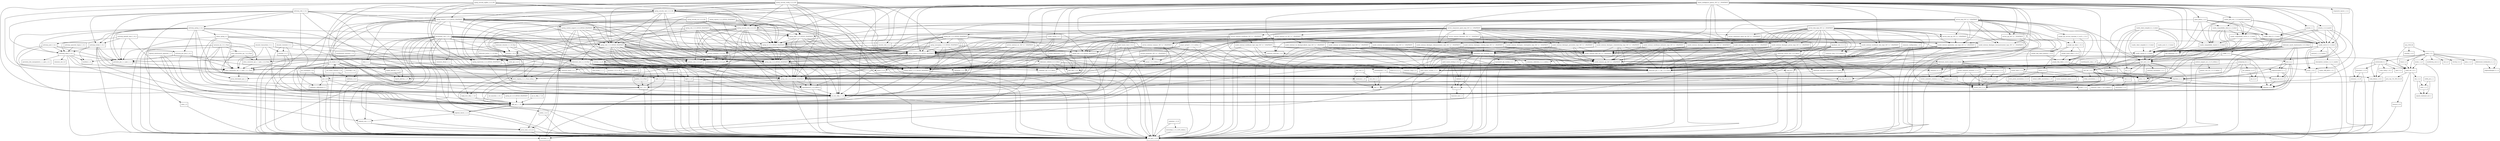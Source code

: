 digraph dependencies {
  node [shape = box, fontsize=10.0];
  activemq_broker_5_14_5 -> activemq_client_5_14_5;
  activemq_broker_5_14_5 -> geronimo_jms_1_1_spec_1_1_1;
  activemq_broker_5_14_5 -> hawtbuf_1_11;
  activemq_broker_5_14_5 -> jboss_transaction_api_1_2_spec_1_0_1_Final;
  activemq_broker_5_14_5 -> org_osgi_core_6_0_0;
  activemq_broker_5_14_5 -> slf4j_api_1_7_25;
  activemq_broker_5_14_5 -> xml_apis_1_4_01;
  activemq_client_5_14_5 -> commons_net_3_6;
  activemq_client_5_14_5 -> geronimo_j2ee_management_1_1_spec_1_0_1;
  activemq_client_5_14_5 -> geronimo_jms_1_1_spec_1_1_1;
  activemq_client_5_14_5 -> hawtbuf_1_11;
  activemq_client_5_14_5 -> jboss_transaction_api_1_2_spec_1_0_1_Final;
  activemq_client_5_14_5 -> slf4j_api_1_7_25;
  activemq_client_5_14_5 -> xml_apis_1_4_01;
  activemq_jms_pool_5_14_5 -> commons_pool2_2_4_2;
  activemq_jms_pool_5_14_5 -> geronimo_jms_1_1_spec_1_1_1;
  activemq_jms_pool_5_14_5 -> jboss_transaction_api_1_2_spec_1_0_1_Final;
  activemq_jms_pool_5_14_5 -> slf4j_api_1_7_25;
  activemq_kahadb_store_5_14_5 -> activemq_broker_5_14_5;
  activemq_kahadb_store_5_14_5 -> activemq_client_5_14_5;
  activemq_kahadb_store_5_14_5 -> geronimo_jms_1_1_spec_1_1_1;
  activemq_kahadb_store_5_14_5 -> jboss_transaction_api_1_2_spec_1_0_1_Final;
  activemq_kahadb_store_5_14_5 -> slf4j_api_1_7_25;
  activemq_openwire_legacy_5_14_5 -> activemq_client_5_14_5;
  activemq_pool_5_14_5 -> activemq_client_5_14_5;
  activemq_pool_5_14_5 -> activemq_jms_pool_5_14_5;
  activemq_pool_5_14_5 -> geronimo_jms_1_1_spec_1_1_1;
  activemq_pool_5_14_5 -> jboss_transaction_api_1_2_spec_1_0_1_Final;
  activemq_pool_5_14_5 -> slf4j_api_1_7_25;
  activemq_spring_5_14_5 -> activemq_broker_5_14_5;
  activemq_spring_5_14_5 -> activemq_client_5_14_5;
  activemq_spring_5_14_5 -> activemq_jms_pool_5_14_5;
  activemq_spring_5_14_5 -> activemq_pool_5_14_5;
  activemq_spring_5_14_5 -> geronimo_jms_1_1_spec_1_1_1;
  activemq_spring_5_14_5 -> jboss_transaction_api_1_2_spec_1_0_1_Final;
  activemq_spring_5_14_5 -> org_osgi_core_6_0_0;
  activemq_spring_5_14_5 -> slf4j_api_1_7_25;
  activemq_spring_5_14_5 -> spring_beans_5_0_0_BUILD_SNAPSHOT;
  activemq_spring_5_14_5 -> spring_context_5_0_0_BUILD_SNAPSHOT;
  activemq_spring_5_14_5 -> spring_core_5_0_0_BUILD_SNAPSHOT;
  activemq_spring_5_14_5 -> xbean_spring_4_5;
  activemq_web_5_14_5 -> activemq_broker_5_14_5;
  activemq_web_5_14_5 -> activemq_client_5_14_5;
  activemq_web_5_14_5 -> activemq_spring_5_14_5;
  activemq_web_5_14_5 -> geronimo_jms_1_1_spec_1_1_1;
  activemq_web_5_14_5 -> rome_1_0;
  activemq_web_5_14_5 -> slf4j_api_1_7_25;
  activemq_web_5_14_5 -> spring_beans_5_0_0_BUILD_SNAPSHOT;
  activemq_web_5_14_5 -> spring_core_5_0_0_BUILD_SNAPSHOT;
  activemq_web_5_14_5 -> spring_web_5_0_0_BUILD_SNAPSHOT;
  activemq_web_5_14_5 -> spring_webmvc_5_0_0_BUILD_SNAPSHOT;
  activemq_web_5_14_5 -> xstream_1_4_10;
  ant_1_10_1 -> ant_launcher_1_10_1;
  ant_1_10_1 -> xml_apis_1_4_01;
  asm_tree_5_2 -> asm_5_2;
  asm_util_5_2 -> asm_5_2;
  asm_util_5_2 -> asm_tree_5_2;
  aspectjweaver_1_9_0_BETA_4 -> jcl_over_slf4j_1_7_25;
  aspectjweaver_1_9_0_BETA_4 -> xml_apis_1_4_01;
  atmosphere_runtime_2_4_11_vaadin1 -> commons_pool2_2_4_2;
  atmosphere_runtime_2_4_11_vaadin1 -> vaadin_slf4j_jdk14_1_6_1;
  atmosphere_runtime_2_4_11_vaadin1 -> xml_apis_1_4_01;
  autoencoder_0_1 -> ejml_0_22;
  autoencoder_0_1 -> jcommon_1_0_16;
  autoencoder_0_1 -> jfreechart_1_0_13;
  autoencoder_0_1 -> scala_library_2_10_2;
  autoencoder_0_1 -> scala_swing_2_10_2;
  autoencoder_0_1 -> weka_dev_3_9_1;
  bcpkix_jdk15on_1_57 -> bcprov_jdk15on_1_57;
  bmad_2_4 -> weka_dev_3_9_1;
  bounce_0_18 -> xml_apis_1_4_01;
  cglib_3_2_5 -> ant_1_10_1;
  cglib_3_2_5 -> asm_5_2;
  citizen_intelligence_agency_2017_6_7_SNAPSHOT -> commons_beanutils_1_9_3;
  citizen_intelligence_agency_2017_6_7_SNAPSHOT -> commons_lang_2_6_0_redhat_6;
  citizen_intelligence_agency_2017_6_7_SNAPSHOT -> commons_lang3_3_6;
  citizen_intelligence_agency_2017_6_7_SNAPSHOT -> dcharts_2_0_0_hack23;
  citizen_intelligence_agency_2017_6_7_SNAPSHOT -> ehcache_2_10_4;
  citizen_intelligence_agency_2017_6_7_SNAPSHOT -> ehcache_web_2_0_4;
  citizen_intelligence_agency_2017_6_7_SNAPSHOT -> gantt_addon_1_0_0;
  citizen_intelligence_agency_2017_6_7_SNAPSHOT -> hibernate_jpa_2_1_api_1_0_0_Final;
  citizen_intelligence_agency_2017_6_7_SNAPSHOT -> joda_time_2_9_9;
  citizen_intelligence_agency_2017_6_7_SNAPSHOT -> jsoup_1_10_2;
  citizen_intelligence_agency_2017_6_7_SNAPSHOT -> model_common_api_2017_6_7_SNAPSHOT;
  citizen_intelligence_agency_2017_6_7_SNAPSHOT -> model_external_riksdagen_documentcontent_impl_2017_6_7_SNAPSHOT;
  citizen_intelligence_agency_2017_6_7_SNAPSHOT -> model_external_riksdagen_dokumentlista_impl_2017_6_7_SNAPSHOT;
  citizen_intelligence_agency_2017_6_7_SNAPSHOT -> model_external_riksdagen_dokumentstatus_impl_2017_6_7_SNAPSHOT;
  citizen_intelligence_agency_2017_6_7_SNAPSHOT -> model_external_riksdagen_person_impl_2017_6_7_SNAPSHOT;
  citizen_intelligence_agency_2017_6_7_SNAPSHOT -> model_external_riksdagen_utskottsforslag_impl_2017_6_7_SNAPSHOT;
  citizen_intelligence_agency_2017_6_7_SNAPSHOT -> model_external_worldbank_data_impl_2017_6_7_SNAPSHOT;
  citizen_intelligence_agency_2017_6_7_SNAPSHOT -> model_internal_application_user_impl_2017_6_7_SNAPSHOT;
  citizen_intelligence_agency_2017_6_7_SNAPSHOT -> qrcode_2_1;
  citizen_intelligence_agency_2017_6_7_SNAPSHOT -> responsive_layout_1_3_4;
  citizen_intelligence_agency_2017_6_7_SNAPSHOT -> service_api_2017_6_7_SNAPSHOT;
  citizen_intelligence_agency_2017_6_7_SNAPSHOT -> service_external_esv_2017_6_7_SNAPSHOT;
  citizen_intelligence_agency_2017_6_7_SNAPSHOT -> slf4j_api_1_7_25;
  citizen_intelligence_agency_2017_6_7_SNAPSHOT -> spring_aop_5_0_0_BUILD_SNAPSHOT;
  citizen_intelligence_agency_2017_6_7_SNAPSHOT -> spring_beans_5_0_0_BUILD_SNAPSHOT;
  citizen_intelligence_agency_2017_6_7_SNAPSHOT -> spring_context_5_0_0_BUILD_SNAPSHOT;
  citizen_intelligence_agency_2017_6_7_SNAPSHOT -> spring_security_core_5_0_0_M2;
  citizen_intelligence_agency_2017_6_7_SNAPSHOT -> spring_security_web_5_0_0_M2;
  citizen_intelligence_agency_2017_6_7_SNAPSHOT -> spring_tx_5_0_0_BUILD_SNAPSHOT;
  citizen_intelligence_agency_2017_6_7_SNAPSHOT -> spring_web_5_0_0_BUILD_SNAPSHOT;
  citizen_intelligence_agency_2017_6_7_SNAPSHOT -> vaadin_compatibility_server_8_1_0_beta3;
  citizen_intelligence_agency_2017_6_7_SNAPSHOT -> vaadin_compatibility_shared_8_1_0_beta3;
  citizen_intelligence_agency_2017_6_7_SNAPSHOT -> vaadin_grid_util_1_2_0_hack23v7vaadin8r3;
  citizen_intelligence_agency_2017_6_7_SNAPSHOT -> vaadin_server_8_1_0_beta3;
  citizen_intelligence_agency_2017_6_7_SNAPSHOT -> vaadin_shared_8_1_0_beta3;
  citizen_intelligence_agency_2017_6_7_SNAPSHOT -> vaadin_spring_2_0_1;
  colt_2_1_4 -> concurrent_1_3_4;
  commons_beanutils_1_9_3 -> commons_collections_3_2_2_redhat_2;
  commons_beanutils_1_9_3 -> jcl_over_slf4j_1_7_25;
  commons_collections4_4_1 -> xml_apis_1_4_01;
  commons_configuration_1_10 -> commons_beanutils_1_9_3;
  commons_configuration_1_10 -> commons_codec_1_10_0_redhat_5;
  commons_configuration_1_10 -> commons_collections_3_2_2_redhat_2;
  commons_configuration_1_10 -> commons_lang_2_6_0_redhat_6;
  commons_configuration_1_10 -> jcl_over_slf4j_1_7_25;
  commons_configuration_1_10 -> xml_apis_1_4_01;
  commons_dbcp2_2_1_1 -> commons_pool2_2_4_2;
  commons_dbcp2_2_1_1 -> jboss_transaction_api_1_2_spec_1_0_1_Final;
  commons_dbcp2_2_1_1 -> jcl_over_slf4j_1_7_25;
  commons_pool2_2_4_2 -> cglib_3_2_5;
  core_1_1_2 -> arpack_combined_all_0_1;
  dcharts_2_0_0_hack23 -> commons_codec_1_10_0_redhat_5;
  dcharts_2_0_0_hack23 -> commons_lang3_3_6;
  dcharts_2_0_0_hack23 -> gwt_user_2_8_1;
  dcharts_2_0_0_hack23 -> vaadin_client_8_1_0_beta3;
  dcharts_2_0_0_hack23 -> vaadin_server_8_1_0_beta3;
  dcharts_2_0_0_hack23 -> vaadin_shared_8_1_0_beta3;
  dom4j_1_6_1 -> xml_apis_1_4_01;
  dom4j_1_6_1 -> xpp3_1_1_6;
  ehcache_2_10_4 -> hibernate_core_5_2_10_Final;
  ehcache_2_10_4 -> jboss_transaction_api_1_2_spec_1_0_1_Final;
  ehcache_2_10_4 -> slf4j_api_1_7_25;
  ehcache_2_10_4 -> xml_apis_1_4_01;
  ehcache_3_3_1 -> cache_api_1_0_0;
  ehcache_3_3_1 -> slf4j_api_1_7_25;
  ehcache_3_3_1 -> xml_apis_1_4_01;
  ehcache_clustered_3_3_1 -> ehcache_2_10_4;
  ehcache_clustered_3_3_1 -> ehcache_3_3_1;
  ehcache_clustered_3_3_1 -> slf4j_api_1_7_25;
  ehcache_clustered_3_3_1 -> xml_apis_1_4_01;
  ehcache_transactions_3_3_1 -> ehcache_2_10_4;
  ehcache_transactions_3_3_1 -> ehcache_3_3_1;
  ehcache_transactions_3_3_1 -> jboss_transaction_api_1_2_spec_1_0_1_Final;
  ehcache_transactions_3_3_1 -> slf4j_api_1_7_25;
  ehcache_transactions_3_3_1 -> xml_apis_1_4_01;
  ehcache_web_2_0_4 -> ehcache_2_10_4;
  ehcache_web_2_0_4 -> slf4j_api_1_7_25;
  encrypt_properties_2017_6_7_SNAPSHOT -> bcprov_jdk15on_1_57;
  encrypt_properties_2017_6_7_SNAPSHOT -> jasypt_1_9_3_redhat_3;
  fluent_hc_4_5_3 -> httpclient_4_5_3;
  fluent_hc_4_5_3 -> httpcore_4_4_6;
  gantt_addon_1_0_0 -> gwt_user_2_8_1;
  gantt_addon_1_0_0 -> vaadin_client_8_1_0_beta3;
  gantt_addon_1_0_0 -> vaadin_compatibility_client_8_1_0_beta3;
  gantt_addon_1_0_0 -> vaadin_compatibility_server_8_1_0_beta3;
  gantt_addon_1_0_0 -> vaadin_compatibility_shared_8_1_0_beta3;
  gantt_addon_1_0_0 -> vaadin_server_8_1_0_beta3;
  gantt_addon_1_0_0 -> vaadin_shared_8_1_0_beta3;
  geronimo_jms_1_1_spec_1_1_1 -> jboss_transaction_api_1_2_spec_1_0_1_Final;
  google_api_client_1_22_0 -> google_http_client_1_22_0;
  google_api_client_1_22_0 -> google_http_client_jackson2_1_22_0;
  google_api_client_1_22_0 -> google_oauth_client_1_22_0;
  google_api_client_1_22_0 -> guava_22_0;
  google_api_services_translate_v2_rev51_1_22_0 -> google_api_client_1_22_0;
  google_api_services_translate_v2_rev51_1_22_0 -> google_http_client_1_22_0;
  google_http_client_1_22_0 -> httpclient_4_5_3;
  google_http_client_1_22_0 -> httpcore_4_4_6;
  google_http_client_1_22_0 -> jsr305_1_3_9;
  google_http_client_jackson2_1_22_0 -> google_http_client_1_22_0;
  google_http_client_jackson2_1_22_0 -> jackson_core_2_9_0_pr4;
  google_oauth_client_1_22_0 -> google_http_client_1_22_0;
  googleauth_1_1_1 -> commons_codec_1_10_0_redhat_5;
  googleauth_1_1_1 -> httpclient_4_5_3;
  guava_22_0 -> animal_sniffer_annotations_1_14;
  guava_22_0 -> error_prone_annotations_2_0_18;
  guava_22_0 -> j2objc_annotations_1_1;
  guava_22_0 -> jsr305_1_3_9;
  gwt_dev_2_8_1 -> animal_sniffer_annotations_1_14;
  gwt_dev_2_8_1 -> ant_1_10_1;
  gwt_dev_2_8_1 -> asm_5_2;
  gwt_dev_2_8_1 -> colt_2_1_4;
  gwt_dev_2_8_1 -> gson_2_8_1;
  gwt_dev_2_8_1 -> j2objc_annotations_1_1;
  gwt_dev_2_8_1 -> jsr305_1_3_9;
  gwt_dev_2_8_1 -> org_osgi_core_6_0_0;
  gwt_dev_2_8_1 -> xml_apis_1_4_01;
  gwt_elemental_2_8_1 -> gwt_user_2_8_1;
  gwt_user_2_8_1 -> asm_5_2;
  gwt_user_2_8_1 -> commons_io_2_5;
  gwt_user_2_8_1 -> gson_2_8_1;
  gwt_user_2_8_1 -> gwt_dev_2_8_1;
  gwt_user_2_8_1 -> icu4j_59_1;
  gwt_user_2_8_1 -> jsinterop_annotations_1_0_1;
  gwt_user_2_8_1 -> jsr305_1_3_9;
  gwt_user_2_8_1 -> junit_4_12;
  gwt_user_2_8_1 -> sac_1_3;
  gwt_user_2_8_1 -> validation_api_2_0_0_Beta2;
  gwt_user_2_8_1 -> xml_apis_1_4_01;
  hawtdispatch_1_22 -> asm_5_2;
  hawtdispatch_1_22 -> org_osgi_core_6_0_0;
  hawtdispatch_scala_1_22 -> hawtdispatch_1_22;
  hawtdispatch_scala_1_22 -> scala_library_2_10_2;
  hawtdispatch_transport_1_22 -> hawtbuf_1_11;
  hawtdispatch_transport_1_22 -> hawtdispatch_1_22;
  hibernate_commons_annotations_5_0_1_Final -> jboss_logging_3_3_1_Final_redhat_1;
  hibernate_core_5_2_10_Final -> ant_1_10_1;
  hibernate_core_5_2_10_Final -> antlr_2_7_7_redhat_7;
  hibernate_core_5_2_10_Final -> byte_buddy_1_7_1;
  hibernate_core_5_2_10_Final -> classmate_1_3_3;
  hibernate_core_5_2_10_Final -> dom4j_1_6_1;
  hibernate_core_5_2_10_Final -> hibernate_commons_annotations_5_0_1_Final;
  hibernate_core_5_2_10_Final -> hibernate_jpa_2_1_api_1_0_0_Final;
  hibernate_core_5_2_10_Final -> jandex_2_0_3_Final;
  hibernate_core_5_2_10_Final -> javassist_3_22_0_CR2;
  hibernate_core_5_2_10_Final -> jboss_logging_3_3_1_Final_redhat_1;
  hibernate_core_5_2_10_Final -> jboss_transaction_api_1_2_spec_1_0_1_Final;
  hibernate_core_5_2_10_Final -> validation_api_2_0_0_Beta2;
  hibernate_core_5_2_10_Final -> xml_apis_1_4_01;
  hibernate_ehcache_5_2_10_Final -> ehcache_2_10_4;
  hibernate_ehcache_5_2_10_Final -> hibernate_core_5_2_10_Final;
  hibernate_ehcache_5_2_10_Final -> jboss_logging_3_3_1_Final_redhat_1;
  hibernate_ehcache_5_2_10_Final -> jboss_transaction_api_1_2_spec_1_0_1_Final;
  hibernate_jcache_5_2_10_Final -> cache_api_1_0_0;
  hibernate_jcache_5_2_10_Final -> hibernate_core_5_2_10_Final;
  hibernate_jcache_5_2_10_Final -> jboss_logging_3_3_1_Final_redhat_1;
  hibernate_jcache_5_2_10_Final -> jboss_transaction_api_1_2_spec_1_0_1_Final;
  hibernate_search_elasticsearch_5_8_0_Beta3 -> gson_2_8_1;
  hibernate_search_elasticsearch_5_8_0_Beta3 -> hibernate_commons_annotations_5_0_1_Final;
  hibernate_search_elasticsearch_5_8_0_Beta3 -> hibernate_search_engine_5_8_0_Beta3;
  hibernate_search_elasticsearch_5_8_0_Beta3 -> httpasyncclient_4_1_2;
  hibernate_search_elasticsearch_5_8_0_Beta3 -> httpclient_4_5_3;
  hibernate_search_elasticsearch_5_8_0_Beta3 -> httpcore_4_4_6;
  hibernate_search_elasticsearch_5_8_0_Beta3 -> jboss_logging_3_3_1_Final_redhat_1;
  hibernate_search_elasticsearch_5_8_0_Beta3 -> lucene_analyzers_common_5_5_4;
  hibernate_search_elasticsearch_5_8_0_Beta3 -> lucene_core_5_5_4;
  hibernate_search_elasticsearch_5_8_0_Beta3 -> lucene_facet_5_5_4;
  hibernate_search_elasticsearch_5_8_0_Beta3 -> rest_5_4_1;
  hibernate_search_elasticsearch_5_8_0_Beta3 -> sniffer_5_4_1;
  hibernate_search_engine_5_8_0_Beta3 -> hibernate_commons_annotations_5_0_1_Final;
  hibernate_search_engine_5_8_0_Beta3 -> jboss_logging_3_3_1_Final_redhat_1;
  hibernate_search_engine_5_8_0_Beta3 -> jboss_transaction_api_1_2_spec_1_0_1_Final;
  hibernate_search_engine_5_8_0_Beta3 -> lucene_analyzers_common_5_5_4;
  hibernate_search_engine_5_8_0_Beta3 -> lucene_core_5_5_4;
  hibernate_search_engine_5_8_0_Beta3 -> lucene_facet_5_5_4;
  hibernate_search_engine_5_8_0_Beta3 -> lucene_misc_5_5_4;
  hibernate_search_engine_5_8_0_Beta3 -> lucene_queries_5_5_4;
  hibernate_search_engine_5_8_0_Beta3 -> lucene_queryparser_5_5_4;
  hibernate_search_engine_5_8_0_Beta3 -> xml_apis_1_4_01;
  hibernate_search_orm_5_8_0_Beta3 -> hibernate_commons_annotations_5_0_1_Final;
  hibernate_search_orm_5_8_0_Beta3 -> hibernate_core_5_2_10_Final;
  hibernate_search_orm_5_8_0_Beta3 -> hibernate_jpa_2_1_api_1_0_0_Final;
  hibernate_search_orm_5_8_0_Beta3 -> hibernate_search_engine_5_8_0_Beta3;
  hibernate_search_orm_5_8_0_Beta3 -> jboss_transaction_api_1_2_spec_1_0_1_Final;
  hibernate_search_orm_5_8_0_Beta3 -> lucene_core_5_5_4;
  hibernate_validator_6_0_0_Beta2 -> classmate_1_3_3;
  hibernate_validator_6_0_0_Beta2 -> hibernate_jpa_2_1_api_1_0_0_Final;
  hibernate_validator_6_0_0_Beta2 -> jboss_logging_3_3_1_Final_redhat_1;
  hibernate_validator_6_0_0_Beta2 -> joda_time_2_9_9;
  hibernate_validator_6_0_0_Beta2 -> jsoup_1_10_2;
  hibernate_validator_6_0_0_Beta2 -> validation_api_2_0_0_Beta2;
  hibernate_validator_6_0_0_Beta2 -> xml_apis_1_4_01;
  httpasyncclient_4_1_2 -> httpclient_4_5_3;
  httpasyncclient_4_1_2 -> httpcore_4_4_6;
  httpasyncclient_4_1_2 -> httpcore_nio_4_4_5;
  httpasyncclient_4_1_2 -> jcl_over_slf4j_1_7_25;
  httpclient_4_5_3 -> commons_codec_1_10_0_redhat_5;
  httpclient_4_5_3 -> httpcore_4_4_6;
  httpclient_4_5_3 -> jcl_over_slf4j_1_7_25;
  httpcore_nio_4_4_5 -> httpcore_4_4_6;
  hyperjaxb3_ejb_roundtrip_0_6_1 -> commons_io_2_5;
  hyperjaxb3_ejb_roundtrip_0_6_1 -> commons_lang3_3_6;
  hyperjaxb3_ejb_roundtrip_0_6_1 -> hibernate_jpa_2_1_api_1_0_0_Final;
  hyperjaxb3_ejb_roundtrip_0_6_1 -> hyperjaxb3_ejb_runtime_0_6_1;
  hyperjaxb3_ejb_roundtrip_0_6_1 -> jaxb2_basics_runtime_0_11_1;
  hyperjaxb3_ejb_roundtrip_0_6_1 -> jaxb2_basics_testing_0_10_0;
  hyperjaxb3_ejb_roundtrip_0_6_1 -> jcl_over_slf4j_1_7_25;
  hyperjaxb3_ejb_roundtrip_0_6_1 -> junit_4_12;
  hyperjaxb3_ejb_roundtrip_0_6_1 -> xml_apis_1_4_01;
  hyperjaxb3_ejb_roundtrip_0_6_1 -> xmlunit_1_5;
  hyperjaxb3_ejb_runtime_0_6_1 -> commons_lang3_3_6;
  hyperjaxb3_ejb_runtime_0_6_1 -> hibernate_jpa_2_1_api_1_0_0_Final;
  hyperjaxb3_ejb_runtime_0_6_1 -> xml_apis_1_4_01;
  icu4j_59_1 -> xml_apis_1_4_01;
  itext_2_1_7 -> bcpkix_jdk15on_1_57;
  itext_2_1_7 -> bcprov_jdk15on_1_57;
  itext_2_1_7 -> xml_apis_1_4_01;
  jackson_databind_2_9_0_pr4 -> jackson_annotations_2_9_0_pr4;
  jackson_databind_2_9_0_pr4 -> jackson_core_2_9_0_pr4;
  jackson_databind_2_9_0_pr4 -> xml_apis_1_4_01;
  jackson_mapper_asl_1_9_13_redhat_3 -> jackson_core_asl_1_9_13_redhat_3;
  jackson_mapper_asl_1_9_13_redhat_3 -> joda_time_2_9_9;
  jackson_mapper_asl_1_9_13_redhat_3 -> xml_apis_1_4_01;
  jandex_2_0_3_Final -> ant_1_10_1;
  jasypt_1_9_3_redhat_3 -> icu4j_59_1;
  jasypt_hibernate4_1_9_2 -> hibernate_core_5_2_10_Final;
  jasypt_hibernate4_1_9_2 -> jasypt_1_9_3_redhat_3;
  jasypt_spring31_1_9_3_redhat_3 -> jasypt_1_9_3_redhat_3;
  jasypt_spring31_1_9_3_redhat_3 -> spring_beans_5_0_0_BUILD_SNAPSHOT;
  jasypt_spring31_1_9_3_redhat_3 -> spring_context_5_0_0_BUILD_SNAPSHOT;
  jasypt_spring31_1_9_3_redhat_3 -> spring_core_5_0_0_BUILD_SNAPSHOT;
  jasypt_spring31_1_9_3_redhat_3 -> xml_apis_1_4_01;
  java_cup_11b_2015_03_26 -> ant_1_10_1;
  javamelody_core_1_67_0 -> activation_1_1;
  javamelody_core_1_67_0 -> commons_dbcp2_2_1_1;
  javamelody_core_1_67_0 -> ehcache_2_10_4;
  javamelody_core_1_67_0 -> hibernate_core_5_2_10_Final;
  javamelody_core_1_67_0 -> hibernate_jpa_2_1_api_1_0_0_Final;
  javamelody_core_1_67_0 -> itext_2_1_7;
  javamelody_core_1_67_0 -> javax_interceptor_api_1_2;
  javamelody_core_1_67_0 -> javax_mail_1_6_0_rc2;
  javamelody_core_1_67_0 -> jrobin_1_6_0;
  javamelody_core_1_67_0 -> log4j_over_slf4j_1_7_25;
  javamelody_core_1_67_0 -> logback_classic_1_2_3;
  javamelody_core_1_67_0 -> logback_core_1_2_3;
  javamelody_core_1_67_0 -> slf4j_api_1_7_25;
  javamelody_core_1_67_0 -> spring_aop_5_0_0_BUILD_SNAPSHOT;
  javamelody_core_1_67_0 -> spring_beans_5_0_0_BUILD_SNAPSHOT;
  javamelody_core_1_67_0 -> spring_context_5_0_0_BUILD_SNAPSHOT;
  javamelody_core_1_67_0 -> spring_core_5_0_0_BUILD_SNAPSHOT;
  javamelody_core_1_67_0 -> spring_web_5_0_0_BUILD_SNAPSHOT;
  javamelody_core_1_67_0 -> xml_apis_1_4_01;
  javamelody_core_1_67_0 -> xstream_1_4_10;
  javax_mail_1_6_0_rc2 -> activation_1_1;
  javax_mail_1_6_0_rc2 -> xml_apis_1_4_01;
  jaxb2_basics_runtime_0_11_1 -> activation_1_1;
  jaxb2_basics_runtime_0_11_1 -> xml_apis_1_4_01;
  jaxb2_basics_testing_0_10_0 -> commons_io_2_5;
  jaxb2_basics_testing_0_10_0 -> jaxb2_basics_runtime_0_11_1;
  jaxb2_basics_testing_0_10_0 -> jcl_over_slf4j_1_7_25;
  jaxb2_basics_testing_0_10_0 -> junit_4_12;
  jaxb2_basics_testing_0_10_0 -> xml_apis_1_4_01;
  jaxb2_basics_testing_0_10_0 -> xmlunit_1_5;
  jaxb2_basics_tools_0_10_0 -> commons_beanutils_1_9_3;
  jaxb2_basics_tools_0_10_0 -> commons_lang3_3_6;
  jaxb2_basics_tools_0_10_0 -> jaxb2_basics_runtime_0_11_1;
  jaxb2_basics_tools_0_10_0 -> jcl_over_slf4j_1_7_25;
  jaxb2_basics_tools_0_10_0 -> spring_beans_5_0_0_BUILD_SNAPSHOT;
  jaxb2_basics_tools_0_10_0 -> spring_context_5_0_0_BUILD_SNAPSHOT;
  jaxb2_basics_tools_0_10_0 -> xml_apis_1_4_01;
  jboss_connector_api_1_7_spec_1_0_0_Final -> jboss_transaction_api_1_2_spec_1_0_1_Final;
  jboss_logging_3_3_1_Final_redhat_1 -> log4j_over_slf4j_1_7_25;
  jboss_logging_3_3_1_Final_redhat_1 -> slf4j_api_1_7_25;
  jboss_transaction_api_1_2_spec_1_0_1_Final -> javax_interceptor_api_1_2;
  jboss_transaction_spi_7_6_0_Final -> jboss_connector_api_1_7_spec_1_0_0_Final;
  jboss_transaction_spi_7_6_0_Final -> jboss_logging_3_3_1_Final_redhat_1;
  jboss_transaction_spi_7_6_0_Final -> jboss_transaction_api_1_2_spec_1_0_1_Final;
  jcl_over_slf4j_1_7_25 -> slf4j_api_1_7_25;
  jcommon_1_0_16 -> xml_apis_1_4_01;
  jdom2_2_0_6 -> xml_apis_1_4_01;
  jfilechooser_bookmarks_0_1_5 -> jclipboardhelper_0_1_0;
  jfreechart_1_0_13 -> jcommon_1_0_16;
  jfreechart_1_0_13 -> xml_apis_1_4_01;
  jna_platform_4_4_0 -> jna_4_4_0;
  jrobin_1_6_0 -> xml_apis_1_4_01;
  jsoup_1_10_2 -> xml_apis_1_4_01;
  jul_to_slf4j_1_7_25 -> slf4j_api_1_7_25;
  junit_4_12 -> hamcrest_core_1_3;
  liquibase_core_3_5_3 -> ant_1_10_1;
  liquibase_core_3_5_3 -> org_osgi_core_6_0_0;
  liquibase_core_3_5_3 -> snakeyaml_1_18;
  liquibase_core_3_5_3 -> spring_beans_5_0_0_BUILD_SNAPSHOT;
  liquibase_core_3_5_3 -> spring_context_5_0_0_BUILD_SNAPSHOT;
  liquibase_core_3_5_3 -> spring_core_5_0_0_BUILD_SNAPSHOT;
  liquibase_core_3_5_3 -> xml_apis_1_4_01;
  log4j_over_slf4j_1_7_25 -> slf4j_api_1_7_25;
  log4j_over_slf4j_1_7_25 -> xml_apis_1_4_01;
  logback_classic_1_2_3 -> logback_core_1_2_3;
  logback_classic_1_2_3 -> slf4j_api_1_7_25;
  logback_classic_1_2_3 -> xml_apis_1_4_01;
  logback_core_1_2_3 -> javax_mail_1_6_0_rc2;
  logback_core_1_2_3 -> xml_apis_1_4_01;
  logback_elasticsearch_appender_1_5 -> jackson_core_2_9_0_pr4;
  logback_elasticsearch_appender_1_5 -> logback_classic_1_2_3;
  logback_elasticsearch_appender_1_5 -> logback_core_1_2_3;
  logback_elasticsearch_appender_1_5 -> slf4j_api_1_7_25;
  lucene_analyzers_common_5_5_4 -> lucene_core_5_5_4;
  lucene_analyzers_common_5_5_4 -> xml_apis_1_4_01;
  lucene_analyzers_phonetic_5_5_4 -> commons_codec_1_10_0_redhat_5;
  lucene_analyzers_phonetic_5_5_4 -> lucene_analyzers_common_5_5_4;
  lucene_analyzers_phonetic_5_5_4 -> lucene_core_5_5_4;
  lucene_backward_codecs_5_5_4 -> lucene_core_5_5_4;
  lucene_facet_5_5_4 -> lucene_core_5_5_4;
  lucene_facet_5_5_4 -> lucene_queries_5_5_4;
  lucene_misc_5_5_4 -> lucene_core_5_5_4;
  lucene_queries_5_5_4 -> lucene_core_5_5_4;
  lucene_queryparser_5_5_4 -> lucene_core_5_5_4;
  lucene_queryparser_5_5_4 -> lucene_queries_5_5_4;
  lucene_queryparser_5_5_4 -> xml_apis_1_4_01;
  meka_1_9_1 -> autoencoder_0_1;
  meka_1_9_1 -> bmad_2_4;
  meka_1_9_1 -> jama_1_0_3;
  meka_1_9_1 -> jclipboardhelper_0_1_0;
  meka_1_9_1 -> jfilechooser_bookmarks_0_1_5;
  meka_1_9_1 -> markdownj_core_0_4;
  meka_1_9_1 -> mst_4_0;
  meka_1_9_1 -> mulan_1_4_0;
  meka_1_9_1 -> scala_library_2_10_2;
  meka_1_9_1 -> trove4j_3_0_3;
  meka_1_9_1 -> weka_dev_3_9_1;
  moa_2016_04 -> meka_1_9_1;
  moa_2016_04 -> sizeofag_1_0_0;
  moa_2016_04 -> weka_dev_3_9_1;
  model_common_impl_2017_6_7_SNAPSHOT -> model_common_api_2017_6_7_SNAPSHOT;
  model_common_impl_2017_6_7_SNAPSHOT -> slf4j_api_1_7_25;
  model_external_riksdagen_documentcontent_impl_2017_6_7_SNAPSHOT -> hibernate_jpa_2_1_api_1_0_0_Final;
  model_external_riksdagen_documentcontent_impl_2017_6_7_SNAPSHOT -> hyperjaxb3_ejb_roundtrip_0_6_1;
  model_external_riksdagen_documentcontent_impl_2017_6_7_SNAPSHOT -> jaxb2_basics_runtime_0_11_1;
  model_external_riksdagen_documentcontent_impl_2017_6_7_SNAPSHOT -> model_common_api_2017_6_7_SNAPSHOT;
  model_external_riksdagen_documentcontent_impl_2017_6_7_SNAPSHOT -> model_common_impl_2017_6_7_SNAPSHOT;
  model_external_riksdagen_documentcontent_impl_2017_6_7_SNAPSHOT -> xml_apis_1_4_01;
  model_external_riksdagen_dokumentlista_impl_2017_6_7_SNAPSHOT -> hibernate_jpa_2_1_api_1_0_0_Final;
  model_external_riksdagen_dokumentlista_impl_2017_6_7_SNAPSHOT -> hyperjaxb3_ejb_roundtrip_0_6_1;
  model_external_riksdagen_dokumentlista_impl_2017_6_7_SNAPSHOT -> jaxb2_basics_runtime_0_11_1;
  model_external_riksdagen_dokumentlista_impl_2017_6_7_SNAPSHOT -> model_common_api_2017_6_7_SNAPSHOT;
  model_external_riksdagen_dokumentlista_impl_2017_6_7_SNAPSHOT -> model_common_impl_2017_6_7_SNAPSHOT;
  model_external_riksdagen_dokumentlista_impl_2017_6_7_SNAPSHOT -> xml_apis_1_4_01;
  model_external_riksdagen_dokumentstatus_impl_2017_6_7_SNAPSHOT -> hibernate_jpa_2_1_api_1_0_0_Final;
  model_external_riksdagen_dokumentstatus_impl_2017_6_7_SNAPSHOT -> hyperjaxb3_ejb_roundtrip_0_6_1;
  model_external_riksdagen_dokumentstatus_impl_2017_6_7_SNAPSHOT -> jaxb2_basics_runtime_0_11_1;
  model_external_riksdagen_dokumentstatus_impl_2017_6_7_SNAPSHOT -> model_common_api_2017_6_7_SNAPSHOT;
  model_external_riksdagen_dokumentstatus_impl_2017_6_7_SNAPSHOT -> model_common_impl_2017_6_7_SNAPSHOT;
  model_external_riksdagen_dokumentstatus_impl_2017_6_7_SNAPSHOT -> xml_apis_1_4_01;
  model_external_riksdagen_person_impl_2017_6_7_SNAPSHOT -> hibernate_jpa_2_1_api_1_0_0_Final;
  model_external_riksdagen_person_impl_2017_6_7_SNAPSHOT -> hyperjaxb3_ejb_roundtrip_0_6_1;
  model_external_riksdagen_person_impl_2017_6_7_SNAPSHOT -> jaxb2_basics_runtime_0_11_1;
  model_external_riksdagen_person_impl_2017_6_7_SNAPSHOT -> model_common_api_2017_6_7_SNAPSHOT;
  model_external_riksdagen_person_impl_2017_6_7_SNAPSHOT -> model_common_impl_2017_6_7_SNAPSHOT;
  model_external_riksdagen_person_impl_2017_6_7_SNAPSHOT -> xml_apis_1_4_01;
  model_external_riksdagen_personlista_impl_2017_6_7_SNAPSHOT -> hibernate_jpa_2_1_api_1_0_0_Final;
  model_external_riksdagen_personlista_impl_2017_6_7_SNAPSHOT -> hyperjaxb3_ejb_roundtrip_0_6_1;
  model_external_riksdagen_personlista_impl_2017_6_7_SNAPSHOT -> jaxb2_basics_runtime_0_11_1;
  model_external_riksdagen_personlista_impl_2017_6_7_SNAPSHOT -> model_common_api_2017_6_7_SNAPSHOT;
  model_external_riksdagen_personlista_impl_2017_6_7_SNAPSHOT -> model_common_impl_2017_6_7_SNAPSHOT;
  model_external_riksdagen_personlista_impl_2017_6_7_SNAPSHOT -> xml_apis_1_4_01;
  model_external_riksdagen_utskottsforslag_impl_2017_6_7_SNAPSHOT -> hibernate_jpa_2_1_api_1_0_0_Final;
  model_external_riksdagen_utskottsforslag_impl_2017_6_7_SNAPSHOT -> hyperjaxb3_ejb_roundtrip_0_6_1;
  model_external_riksdagen_utskottsforslag_impl_2017_6_7_SNAPSHOT -> hyperjaxb3_ejb_runtime_0_6_1;
  model_external_riksdagen_utskottsforslag_impl_2017_6_7_SNAPSHOT -> jaxb2_basics_runtime_0_11_1;
  model_external_riksdagen_utskottsforslag_impl_2017_6_7_SNAPSHOT -> model_common_api_2017_6_7_SNAPSHOT;
  model_external_riksdagen_utskottsforslag_impl_2017_6_7_SNAPSHOT -> model_common_impl_2017_6_7_SNAPSHOT;
  model_external_riksdagen_utskottsforslag_impl_2017_6_7_SNAPSHOT -> xml_apis_1_4_01;
  model_external_riksdagen_votering_impl_2017_6_7_SNAPSHOT -> hibernate_jpa_2_1_api_1_0_0_Final;
  model_external_riksdagen_votering_impl_2017_6_7_SNAPSHOT -> hyperjaxb3_ejb_roundtrip_0_6_1;
  model_external_riksdagen_votering_impl_2017_6_7_SNAPSHOT -> jaxb2_basics_runtime_0_11_1;
  model_external_riksdagen_votering_impl_2017_6_7_SNAPSHOT -> model_common_api_2017_6_7_SNAPSHOT;
  model_external_riksdagen_votering_impl_2017_6_7_SNAPSHOT -> model_common_impl_2017_6_7_SNAPSHOT;
  model_external_riksdagen_votering_impl_2017_6_7_SNAPSHOT -> xml_apis_1_4_01;
  model_external_riksdagen_voteringlista_impl_2017_6_7_SNAPSHOT -> hibernate_jpa_2_1_api_1_0_0_Final;
  model_external_riksdagen_voteringlista_impl_2017_6_7_SNAPSHOT -> hyperjaxb3_ejb_roundtrip_0_6_1;
  model_external_riksdagen_voteringlista_impl_2017_6_7_SNAPSHOT -> jaxb2_basics_runtime_0_11_1;
  model_external_riksdagen_voteringlista_impl_2017_6_7_SNAPSHOT -> model_common_api_2017_6_7_SNAPSHOT;
  model_external_riksdagen_voteringlista_impl_2017_6_7_SNAPSHOT -> model_common_impl_2017_6_7_SNAPSHOT;
  model_external_riksdagen_voteringlista_impl_2017_6_7_SNAPSHOT -> xml_apis_1_4_01;
  model_external_val_kommunvalkrets_impl_2017_6_7_SNAPSHOT -> hibernate_jpa_2_1_api_1_0_0_Final;
  model_external_val_kommunvalkrets_impl_2017_6_7_SNAPSHOT -> hyperjaxb3_ejb_roundtrip_0_6_1;
  model_external_val_kommunvalkrets_impl_2017_6_7_SNAPSHOT -> jaxb2_basics_runtime_0_11_1;
  model_external_val_kommunvalkrets_impl_2017_6_7_SNAPSHOT -> model_common_api_2017_6_7_SNAPSHOT;
  model_external_val_kommunvalkrets_impl_2017_6_7_SNAPSHOT -> model_common_impl_2017_6_7_SNAPSHOT;
  model_external_val_kommunvalkrets_impl_2017_6_7_SNAPSHOT -> xml_apis_1_4_01;
  model_external_val_landstingvalkrets_impl_2017_6_7_SNAPSHOT -> hibernate_jpa_2_1_api_1_0_0_Final;
  model_external_val_landstingvalkrets_impl_2017_6_7_SNAPSHOT -> hyperjaxb3_ejb_roundtrip_0_6_1;
  model_external_val_landstingvalkrets_impl_2017_6_7_SNAPSHOT -> jaxb2_basics_runtime_0_11_1;
  model_external_val_landstingvalkrets_impl_2017_6_7_SNAPSHOT -> model_common_api_2017_6_7_SNAPSHOT;
  model_external_val_landstingvalkrets_impl_2017_6_7_SNAPSHOT -> model_common_impl_2017_6_7_SNAPSHOT;
  model_external_val_landstingvalkrets_impl_2017_6_7_SNAPSHOT -> xml_apis_1_4_01;
  model_external_val_partier_impl_2017_6_7_SNAPSHOT -> hibernate_jpa_2_1_api_1_0_0_Final;
  model_external_val_partier_impl_2017_6_7_SNAPSHOT -> hyperjaxb3_ejb_roundtrip_0_6_1;
  model_external_val_partier_impl_2017_6_7_SNAPSHOT -> jaxb2_basics_runtime_0_11_1;
  model_external_val_partier_impl_2017_6_7_SNAPSHOT -> model_common_api_2017_6_7_SNAPSHOT;
  model_external_val_partier_impl_2017_6_7_SNAPSHOT -> model_common_impl_2017_6_7_SNAPSHOT;
  model_external_val_partier_impl_2017_6_7_SNAPSHOT -> xml_apis_1_4_01;
  model_external_val_riksdagsvalkrets_impl_2017_6_7_SNAPSHOT -> hibernate_jpa_2_1_api_1_0_0_Final;
  model_external_val_riksdagsvalkrets_impl_2017_6_7_SNAPSHOT -> hyperjaxb3_ejb_roundtrip_0_6_1;
  model_external_val_riksdagsvalkrets_impl_2017_6_7_SNAPSHOT -> jaxb2_basics_runtime_0_11_1;
  model_external_val_riksdagsvalkrets_impl_2017_6_7_SNAPSHOT -> model_common_api_2017_6_7_SNAPSHOT;
  model_external_val_riksdagsvalkrets_impl_2017_6_7_SNAPSHOT -> model_common_impl_2017_6_7_SNAPSHOT;
  model_external_val_riksdagsvalkrets_impl_2017_6_7_SNAPSHOT -> xml_apis_1_4_01;
  model_external_worldbank_data_impl_2017_6_7_SNAPSHOT -> hibernate_jpa_2_1_api_1_0_0_Final;
  model_external_worldbank_data_impl_2017_6_7_SNAPSHOT -> hyperjaxb3_ejb_roundtrip_0_6_1;
  model_external_worldbank_data_impl_2017_6_7_SNAPSHOT -> jaxb2_basics_runtime_0_11_1;
  model_external_worldbank_data_impl_2017_6_7_SNAPSHOT -> model_common_api_2017_6_7_SNAPSHOT;
  model_external_worldbank_data_impl_2017_6_7_SNAPSHOT -> model_common_impl_2017_6_7_SNAPSHOT;
  model_external_worldbank_indicators_impl_2017_6_7_SNAPSHOT -> hibernate_jpa_2_1_api_1_0_0_Final;
  model_external_worldbank_indicators_impl_2017_6_7_SNAPSHOT -> hyperjaxb3_ejb_roundtrip_0_6_1;
  model_external_worldbank_indicators_impl_2017_6_7_SNAPSHOT -> jaxb2_basics_runtime_0_11_1;
  model_external_worldbank_indicators_impl_2017_6_7_SNAPSHOT -> model_common_api_2017_6_7_SNAPSHOT;
  model_external_worldbank_indicators_impl_2017_6_7_SNAPSHOT -> model_common_impl_2017_6_7_SNAPSHOT;
  model_external_worldbank_indicators_impl_2017_6_7_SNAPSHOT -> xml_apis_1_4_01;
  model_external_worldbank_topic_impl_2017_6_7_SNAPSHOT -> hibernate_jpa_2_1_api_1_0_0_Final;
  model_external_worldbank_topic_impl_2017_6_7_SNAPSHOT -> hyperjaxb3_ejb_roundtrip_0_6_1;
  model_external_worldbank_topic_impl_2017_6_7_SNAPSHOT -> jaxb2_basics_runtime_0_11_1;
  model_external_worldbank_topic_impl_2017_6_7_SNAPSHOT -> model_common_api_2017_6_7_SNAPSHOT;
  model_external_worldbank_topic_impl_2017_6_7_SNAPSHOT -> model_common_impl_2017_6_7_SNAPSHOT;
  model_external_worldbank_topic_impl_2017_6_7_SNAPSHOT -> xml_apis_1_4_01;
  model_internal_application_user_impl_2017_6_7_SNAPSHOT -> hibernate_jpa_2_1_api_1_0_0_Final;
  model_internal_application_user_impl_2017_6_7_SNAPSHOT -> jaxb2_basics_runtime_0_11_1;
  model_internal_application_user_impl_2017_6_7_SNAPSHOT -> model_common_api_2017_6_7_SNAPSHOT;
  model_internal_application_user_impl_2017_6_7_SNAPSHOT -> model_common_impl_2017_6_7_SNAPSHOT;
  model_internal_application_user_impl_2017_6_7_SNAPSHOT -> xml_apis_1_4_01;
  mtj_1_0_4 -> arpack_combined_all_0_1;
  mtj_1_0_4 -> core_1_1_2;
  mulan_1_4_0 -> weka_dev_3_9_1;
  mulan_1_4_0 -> xml_apis_1_4_01;
  narayana_jta_5_6_2_Final -> geronimo_jms_1_1_spec_1_1_1;
  narayana_jta_5_6_2_Final -> javax_interceptor_api_1_2;
  narayana_jta_5_6_2_Final -> jboss_connector_api_1_7_spec_1_0_0_Final;
  narayana_jta_5_6_2_Final -> jboss_logging_3_3_1_Final_redhat_1;
  narayana_jta_5_6_2_Final -> jboss_transaction_api_1_2_spec_1_0_1_Final;
  narayana_jta_5_6_2_Final -> jboss_transaction_spi_7_6_0_Final;
  narayana_jta_5_6_2_Final -> xml_apis_1_4_01;
  nekohtml_1_9_22 -> xercesImpl_2_11_0_SP5_redhat_1;
  nekohtml_1_9_22 -> xml_apis_1_4_01;
  netlib_java_1_1 -> arpack_combined_all_0_1;
  netlib_java_1_1 -> core_1_1_2;
  poi_3_16 -> commons_codec_1_10_0_redhat_5;
  poi_3_16 -> commons_collections4_4_1;
  poi_3_16 -> jcl_over_slf4j_1_7_25;
  poi_3_16 -> xml_apis_1_4_01;
  poi_ooxml_3_16 -> bcpkix_jdk15on_1_57;
  poi_ooxml_3_16 -> bcprov_jdk15on_1_57;
  poi_ooxml_3_16 -> commons_collections4_4_1;
  poi_ooxml_3_16 -> curvesapi_1_05;
  poi_ooxml_3_16 -> junit_4_12;
  poi_ooxml_3_16 -> poi_3_16;
  poi_ooxml_3_16 -> poi_ooxml_schemas_3_16;
  poi_ooxml_3_16 -> poi_scratchpad_3_16;
  poi_ooxml_3_16 -> xml_apis_1_4_01;
  poi_ooxml_3_16 -> xmlbeans_2_6_0;
  poi_ooxml_schemas_3_16 -> poi_ooxml_3_16;
  poi_ooxml_schemas_3_16 -> xml_apis_1_4_01;
  poi_ooxml_schemas_3_16 -> xmlbeans_2_6_0;
  poi_scratchpad_3_16 -> poi_3_16;
  poi_scratchpad_3_16 -> xml_apis_1_4_01;
  postgresql_42_1_1 -> jboss_transaction_api_1_2_spec_1_0_1_Final;
  postgresql_42_1_1 -> jna_4_4_0;
  postgresql_42_1_1 -> jna_platform_4_4_0;
  postgresql_42_1_1 -> org_osgi_core_6_0_0;
  postgresql_42_1_1 -> xml_apis_1_4_01;
  qrcode_2_1 -> gwt_user_2_8_1;
  qrcode_2_1 -> vaadin_client_8_1_0_beta3;
  qrcode_2_1 -> vaadin_server_8_1_0_beta3;
  qrcode_2_1 -> vaadin_shared_8_1_0_beta3;
  responsive_layout_1_3_4 -> vaadin_server_8_1_0_beta3;
  rest_5_4_1 -> httpasyncclient_4_1_2;
  rest_5_4_1 -> httpclient_4_5_3;
  rest_5_4_1 -> httpcore_4_4_6;
  rest_5_4_1 -> httpcore_nio_4_4_5;
  rest_5_4_1 -> jcl_over_slf4j_1_7_25;
  rome_1_0 -> xml_apis_1_4_01;
  scala_library_2_10_2 -> xml_apis_1_4_01;
  scala_swing_2_10_2 -> scala_library_2_10_2;
  service_api_2017_6_7_SNAPSHOT -> commons_lang3_3_6;
  service_api_2017_6_7_SNAPSHOT -> hibernate_jpa_2_1_api_1_0_0_Final;
  service_api_2017_6_7_SNAPSHOT -> model_internal_application_user_impl_2017_6_7_SNAPSHOT;
  service_component_agent_api_2017_6_7_SNAPSHOT -> model_internal_application_user_impl_2017_6_7_SNAPSHOT;
  service_component_agent_impl_2017_6_7_SNAPSHOT -> commons_lang3_3_6;
  service_component_agent_impl_2017_6_7_SNAPSHOT -> geronimo_jms_1_1_spec_1_1_1;
  service_component_agent_impl_2017_6_7_SNAPSHOT -> hibernate_jpa_2_1_api_1_0_0_Final;
  service_component_agent_impl_2017_6_7_SNAPSHOT -> joda_time_2_9_9;
  service_component_agent_impl_2017_6_7_SNAPSHOT -> model_external_riksdagen_documentcontent_impl_2017_6_7_SNAPSHOT;
  service_component_agent_impl_2017_6_7_SNAPSHOT -> model_external_riksdagen_dokumentlista_impl_2017_6_7_SNAPSHOT;
  service_component_agent_impl_2017_6_7_SNAPSHOT -> model_external_riksdagen_dokumentstatus_impl_2017_6_7_SNAPSHOT;
  service_component_agent_impl_2017_6_7_SNAPSHOT -> model_external_riksdagen_person_impl_2017_6_7_SNAPSHOT;
  service_component_agent_impl_2017_6_7_SNAPSHOT -> model_external_riksdagen_personlista_impl_2017_6_7_SNAPSHOT;
  service_component_agent_impl_2017_6_7_SNAPSHOT -> model_external_riksdagen_utskottsforslag_impl_2017_6_7_SNAPSHOT;
  service_component_agent_impl_2017_6_7_SNAPSHOT -> model_external_riksdagen_votering_impl_2017_6_7_SNAPSHOT;
  service_component_agent_impl_2017_6_7_SNAPSHOT -> model_external_riksdagen_voteringlista_impl_2017_6_7_SNAPSHOT;
  service_component_agent_impl_2017_6_7_SNAPSHOT -> model_external_worldbank_indicators_impl_2017_6_7_SNAPSHOT;
  service_component_agent_impl_2017_6_7_SNAPSHOT -> model_internal_application_user_impl_2017_6_7_SNAPSHOT;
  service_component_agent_impl_2017_6_7_SNAPSHOT -> service_component_agent_api_2017_6_7_SNAPSHOT;
  service_component_agent_impl_2017_6_7_SNAPSHOT -> service_data_api_2017_6_7_SNAPSHOT;
  service_component_agent_impl_2017_6_7_SNAPSHOT -> service_external_common_2017_6_7_SNAPSHOT;
  service_component_agent_impl_2017_6_7_SNAPSHOT -> service_external_riksdagen_2017_6_7_SNAPSHOT;
  service_component_agent_impl_2017_6_7_SNAPSHOT -> service_external_val_2017_6_7_SNAPSHOT;
  service_component_agent_impl_2017_6_7_SNAPSHOT -> service_external_worldbank_2017_6_7_SNAPSHOT;
  service_component_agent_impl_2017_6_7_SNAPSHOT -> slf4j_api_1_7_25;
  service_component_agent_impl_2017_6_7_SNAPSHOT -> spring_beans_5_0_0_BUILD_SNAPSHOT;
  service_component_agent_impl_2017_6_7_SNAPSHOT -> spring_context_5_0_0_BUILD_SNAPSHOT;
  service_component_agent_impl_2017_6_7_SNAPSHOT -> spring_jms_5_0_0_BUILD_SNAPSHOT;
  service_component_agent_impl_2017_6_7_SNAPSHOT -> spring_tx_5_0_0_BUILD_SNAPSHOT;
  service_data_api_2017_6_7_SNAPSHOT -> hibernate_jpa_2_1_api_1_0_0_Final;
  service_data_api_2017_6_7_SNAPSHOT -> model_internal_application_user_impl_2017_6_7_SNAPSHOT;
  service_data_impl_2017_6_7_SNAPSHOT -> commons_beanutils_1_9_3;
  service_data_impl_2017_6_7_SNAPSHOT -> commons_lang_2_6_0_redhat_6;
  service_data_impl_2017_6_7_SNAPSHOT -> commons_lang3_3_6;
  service_data_impl_2017_6_7_SNAPSHOT -> hibernate_core_5_2_10_Final;
  service_data_impl_2017_6_7_SNAPSHOT -> hibernate_jpa_2_1_api_1_0_0_Final;
  service_data_impl_2017_6_7_SNAPSHOT -> hibernate_search_engine_5_8_0_Beta3;
  service_data_impl_2017_6_7_SNAPSHOT -> hibernate_search_orm_5_8_0_Beta3;
  service_data_impl_2017_6_7_SNAPSHOT -> liquibase_core_3_5_3;
  service_data_impl_2017_6_7_SNAPSHOT -> lucene_analyzers_common_5_5_4;
  service_data_impl_2017_6_7_SNAPSHOT -> lucene_core_5_5_4;
  service_data_impl_2017_6_7_SNAPSHOT -> model_external_riksdagen_documentcontent_impl_2017_6_7_SNAPSHOT;
  service_data_impl_2017_6_7_SNAPSHOT -> model_external_riksdagen_dokumentlista_impl_2017_6_7_SNAPSHOT;
  service_data_impl_2017_6_7_SNAPSHOT -> model_external_riksdagen_dokumentstatus_impl_2017_6_7_SNAPSHOT;
  service_data_impl_2017_6_7_SNAPSHOT -> model_external_riksdagen_person_impl_2017_6_7_SNAPSHOT;
  service_data_impl_2017_6_7_SNAPSHOT -> model_external_riksdagen_utskottsforslag_impl_2017_6_7_SNAPSHOT;
  service_data_impl_2017_6_7_SNAPSHOT -> model_external_riksdagen_votering_impl_2017_6_7_SNAPSHOT;
  service_data_impl_2017_6_7_SNAPSHOT -> model_external_val_partier_impl_2017_6_7_SNAPSHOT;
  service_data_impl_2017_6_7_SNAPSHOT -> model_external_worldbank_data_impl_2017_6_7_SNAPSHOT;
  service_data_impl_2017_6_7_SNAPSHOT -> model_external_worldbank_indicators_impl_2017_6_7_SNAPSHOT;
  service_data_impl_2017_6_7_SNAPSHOT -> model_internal_application_user_impl_2017_6_7_SNAPSHOT;
  service_data_impl_2017_6_7_SNAPSHOT -> service_data_api_2017_6_7_SNAPSHOT;
  service_data_impl_2017_6_7_SNAPSHOT -> slf4j_api_1_7_25;
  service_data_impl_2017_6_7_SNAPSHOT -> spring_beans_5_0_0_BUILD_SNAPSHOT;
  service_data_impl_2017_6_7_SNAPSHOT -> spring_context_5_0_0_BUILD_SNAPSHOT;
  service_data_impl_2017_6_7_SNAPSHOT -> spring_jdbc_5_0_0_BUILD_SNAPSHOT;
  service_data_impl_2017_6_7_SNAPSHOT -> spring_tx_5_0_0_BUILD_SNAPSHOT;
  service_external_common_2017_6_7_SNAPSHOT -> fluent_hc_4_5_3;
  service_external_common_2017_6_7_SNAPSHOT -> jdom2_2_0_6;
  service_external_common_2017_6_7_SNAPSHOT -> slf4j_api_1_7_25;
  service_external_common_2017_6_7_SNAPSHOT -> spring_context_5_0_0_BUILD_SNAPSHOT;
  service_external_common_2017_6_7_SNAPSHOT -> spring_oxm_5_0_0_BUILD_SNAPSHOT;
  service_external_common_2017_6_7_SNAPSHOT -> xml_apis_1_4_01;
  service_external_esv_2017_6_7_SNAPSHOT -> commons_lang3_3_6;
  service_external_esv_2017_6_7_SNAPSHOT -> poi_3_16;
  service_external_esv_2017_6_7_SNAPSHOT -> slf4j_api_1_7_25;
  service_external_esv_2017_6_7_SNAPSHOT -> spring_beans_5_0_0_BUILD_SNAPSHOT;
  service_external_esv_2017_6_7_SNAPSHOT -> spring_context_5_0_0_BUILD_SNAPSHOT;
  service_external_riksdagen_2017_6_7_SNAPSHOT -> model_external_riksdagen_documentcontent_impl_2017_6_7_SNAPSHOT;
  service_external_riksdagen_2017_6_7_SNAPSHOT -> model_external_riksdagen_dokumentlista_impl_2017_6_7_SNAPSHOT;
  service_external_riksdagen_2017_6_7_SNAPSHOT -> model_external_riksdagen_dokumentstatus_impl_2017_6_7_SNAPSHOT;
  service_external_riksdagen_2017_6_7_SNAPSHOT -> model_external_riksdagen_person_impl_2017_6_7_SNAPSHOT;
  service_external_riksdagen_2017_6_7_SNAPSHOT -> model_external_riksdagen_personlista_impl_2017_6_7_SNAPSHOT;
  service_external_riksdagen_2017_6_7_SNAPSHOT -> model_external_riksdagen_utskottsforslag_impl_2017_6_7_SNAPSHOT;
  service_external_riksdagen_2017_6_7_SNAPSHOT -> model_external_riksdagen_votering_impl_2017_6_7_SNAPSHOT;
  service_external_riksdagen_2017_6_7_SNAPSHOT -> model_external_riksdagen_voteringlista_impl_2017_6_7_SNAPSHOT;
  service_external_riksdagen_2017_6_7_SNAPSHOT -> service_external_common_2017_6_7_SNAPSHOT;
  service_external_riksdagen_2017_6_7_SNAPSHOT -> slf4j_api_1_7_25;
  service_external_riksdagen_2017_6_7_SNAPSHOT -> spring_beans_5_0_0_BUILD_SNAPSHOT;
  service_external_riksdagen_2017_6_7_SNAPSHOT -> spring_context_5_0_0_BUILD_SNAPSHOT;
  service_external_riksdagen_2017_6_7_SNAPSHOT -> spring_oxm_5_0_0_BUILD_SNAPSHOT;
  service_external_val_2017_6_7_SNAPSHOT -> model_external_val_kommunvalkrets_impl_2017_6_7_SNAPSHOT;
  service_external_val_2017_6_7_SNAPSHOT -> model_external_val_landstingvalkrets_impl_2017_6_7_SNAPSHOT;
  service_external_val_2017_6_7_SNAPSHOT -> model_external_val_partier_impl_2017_6_7_SNAPSHOT;
  service_external_val_2017_6_7_SNAPSHOT -> model_external_val_riksdagsvalkrets_impl_2017_6_7_SNAPSHOT;
  service_external_val_2017_6_7_SNAPSHOT -> service_external_common_2017_6_7_SNAPSHOT;
  service_external_val_2017_6_7_SNAPSHOT -> slf4j_api_1_7_25;
  service_external_val_2017_6_7_SNAPSHOT -> spring_beans_5_0_0_BUILD_SNAPSHOT;
  service_external_val_2017_6_7_SNAPSHOT -> spring_context_5_0_0_BUILD_SNAPSHOT;
  service_external_val_2017_6_7_SNAPSHOT -> spring_oxm_5_0_0_BUILD_SNAPSHOT;
  service_external_worldbank_2017_6_7_SNAPSHOT -> model_external_worldbank_data_impl_2017_6_7_SNAPSHOT;
  service_external_worldbank_2017_6_7_SNAPSHOT -> model_external_worldbank_indicators_impl_2017_6_7_SNAPSHOT;
  service_external_worldbank_2017_6_7_SNAPSHOT -> model_external_worldbank_topic_impl_2017_6_7_SNAPSHOT;
  service_external_worldbank_2017_6_7_SNAPSHOT -> model_internal_application_user_impl_2017_6_7_SNAPSHOT;
  service_external_worldbank_2017_6_7_SNAPSHOT -> service_external_common_2017_6_7_SNAPSHOT;
  service_external_worldbank_2017_6_7_SNAPSHOT -> slf4j_api_1_7_25;
  service_external_worldbank_2017_6_7_SNAPSHOT -> spring_beans_5_0_0_BUILD_SNAPSHOT;
  service_external_worldbank_2017_6_7_SNAPSHOT -> spring_context_5_0_0_BUILD_SNAPSHOT;
  service_external_worldbank_2017_6_7_SNAPSHOT -> spring_oxm_5_0_0_BUILD_SNAPSHOT;
  service_impl_2017_6_7_SNAPSHOT -> commons_lang_2_6_0_redhat_6;
  service_impl_2017_6_7_SNAPSHOT -> commons_lang3_3_6;
  service_impl_2017_6_7_SNAPSHOT -> google_api_client_1_22_0;
  service_impl_2017_6_7_SNAPSHOT -> google_api_services_translate_v2_rev51_1_22_0;
  service_impl_2017_6_7_SNAPSHOT -> google_http_client_1_22_0;
  service_impl_2017_6_7_SNAPSHOT -> google_http_client_jackson2_1_22_0;
  service_impl_2017_6_7_SNAPSHOT -> googleauth_1_1_1;
  service_impl_2017_6_7_SNAPSHOT -> hibernate_jpa_2_1_api_1_0_0_Final;
  service_impl_2017_6_7_SNAPSHOT -> model_external_riksdagen_documentcontent_impl_2017_6_7_SNAPSHOT;
  service_impl_2017_6_7_SNAPSHOT -> model_internal_application_user_impl_2017_6_7_SNAPSHOT;
  service_impl_2017_6_7_SNAPSHOT -> service_api_2017_6_7_SNAPSHOT;
  service_impl_2017_6_7_SNAPSHOT -> service_component_agent_api_2017_6_7_SNAPSHOT;
  service_impl_2017_6_7_SNAPSHOT -> service_data_api_2017_6_7_SNAPSHOT;
  service_impl_2017_6_7_SNAPSHOT -> slf4j_api_1_7_25;
  service_impl_2017_6_7_SNAPSHOT -> spring_beans_5_0_0_BUILD_SNAPSHOT;
  service_impl_2017_6_7_SNAPSHOT -> spring_context_5_0_0_BUILD_SNAPSHOT;
  service_impl_2017_6_7_SNAPSHOT -> spring_context_support_5_0_0_BUILD_SNAPSHOT;
  service_impl_2017_6_7_SNAPSHOT -> spring_security_core_5_0_0_M2;
  service_impl_2017_6_7_SNAPSHOT -> spring_tx_5_0_0_BUILD_SNAPSHOT;
  service_impl_2017_6_7_SNAPSHOT -> weka_dev_3_9_1;
  slf4j_api_1_7_25 -> logback_classic_1_2_3;
  sniffer_5_4_1 -> httpcore_4_4_6;
  sniffer_5_4_1 -> jackson_core_2_9_0_pr4;
  sniffer_5_4_1 -> jcl_over_slf4j_1_7_25;
  sniffer_5_4_1 -> rest_5_4_1;
  spring_aop_5_0_0_BUILD_SNAPSHOT -> aspectjweaver_1_9_0_BETA_4;
  spring_aop_5_0_0_BUILD_SNAPSHOT -> commons_pool2_2_4_2;
  spring_aop_5_0_0_BUILD_SNAPSHOT -> jcl_over_slf4j_1_7_25;
  spring_aop_5_0_0_BUILD_SNAPSHOT -> spring_beans_5_0_0_BUILD_SNAPSHOT;
  spring_aop_5_0_0_BUILD_SNAPSHOT -> spring_core_5_0_0_BUILD_SNAPSHOT;
  spring_aop_5_0_0_BUILD_SNAPSHOT -> xml_apis_1_4_01;
  spring_aspects_5_0_0_BUILD_SNAPSHOT -> aspectjweaver_1_9_0_BETA_4;
  spring_aspects_5_0_0_BUILD_SNAPSHOT -> spring_aop_5_0_0_BUILD_SNAPSHOT;
  spring_aspects_5_0_0_BUILD_SNAPSHOT -> spring_beans_5_0_0_BUILD_SNAPSHOT;
  spring_aspects_5_0_0_BUILD_SNAPSHOT -> spring_context_5_0_0_BUILD_SNAPSHOT;
  spring_aspects_5_0_0_BUILD_SNAPSHOT -> spring_context_support_5_0_0_BUILD_SNAPSHOT;
  spring_aspects_5_0_0_BUILD_SNAPSHOT -> spring_core_5_0_0_BUILD_SNAPSHOT;
  spring_aspects_5_0_0_BUILD_SNAPSHOT -> spring_tx_5_0_0_BUILD_SNAPSHOT;
  spring_beans_5_0_0_BUILD_SNAPSHOT -> jcl_over_slf4j_1_7_25;
  spring_beans_5_0_0_BUILD_SNAPSHOT -> snakeyaml_1_18;
  spring_beans_5_0_0_BUILD_SNAPSHOT -> spring_core_5_0_0_BUILD_SNAPSHOT;
  spring_beans_5_0_0_BUILD_SNAPSHOT -> xml_apis_1_4_01;
  spring_context_5_0_0_BUILD_SNAPSHOT -> aspectjweaver_1_9_0_BETA_4;
  spring_context_5_0_0_BUILD_SNAPSHOT -> hibernate_validator_6_0_0_Beta2;
  spring_context_5_0_0_BUILD_SNAPSHOT -> jcl_over_slf4j_1_7_25;
  spring_context_5_0_0_BUILD_SNAPSHOT -> joda_time_2_9_9;
  spring_context_5_0_0_BUILD_SNAPSHOT -> spring_aop_5_0_0_BUILD_SNAPSHOT;
  spring_context_5_0_0_BUILD_SNAPSHOT -> spring_beans_5_0_0_BUILD_SNAPSHOT;
  spring_context_5_0_0_BUILD_SNAPSHOT -> spring_core_5_0_0_BUILD_SNAPSHOT;
  spring_context_5_0_0_BUILD_SNAPSHOT -> spring_expression_5_0_0_BUILD_SNAPSHOT;
  spring_context_5_0_0_BUILD_SNAPSHOT -> validation_api_2_0_0_Beta2;
  spring_context_5_0_0_BUILD_SNAPSHOT -> xml_apis_1_4_01;
  spring_context_support_5_0_0_BUILD_SNAPSHOT -> activation_1_1;
  spring_context_support_5_0_0_BUILD_SNAPSHOT -> cache_api_1_0_0;
  spring_context_support_5_0_0_BUILD_SNAPSHOT -> ehcache_2_10_4;
  spring_context_support_5_0_0_BUILD_SNAPSHOT -> javax_mail_1_6_0_rc2;
  spring_context_support_5_0_0_BUILD_SNAPSHOT -> jcl_over_slf4j_1_7_25;
  spring_context_support_5_0_0_BUILD_SNAPSHOT -> spring_aop_5_0_0_BUILD_SNAPSHOT;
  spring_context_support_5_0_0_BUILD_SNAPSHOT -> spring_beans_5_0_0_BUILD_SNAPSHOT;
  spring_context_support_5_0_0_BUILD_SNAPSHOT -> spring_context_5_0_0_BUILD_SNAPSHOT;
  spring_context_support_5_0_0_BUILD_SNAPSHOT -> spring_core_5_0_0_BUILD_SNAPSHOT;
  spring_context_support_5_0_0_BUILD_SNAPSHOT -> spring_jdbc_5_0_0_BUILD_SNAPSHOT;
  spring_context_support_5_0_0_BUILD_SNAPSHOT -> spring_tx_5_0_0_BUILD_SNAPSHOT;
  spring_core_5_0_0_BUILD_SNAPSHOT -> ant_1_10_1;
  spring_core_5_0_0_BUILD_SNAPSHOT -> aspectjweaver_1_9_0_BETA_4;
  spring_core_5_0_0_BUILD_SNAPSHOT -> jcl_over_slf4j_1_7_25;
  spring_core_5_0_0_BUILD_SNAPSHOT -> jsr305_1_3_9;
  spring_core_5_0_0_BUILD_SNAPSHOT -> xml_apis_1_4_01;
  spring_expression_5_0_0_BUILD_SNAPSHOT -> jcl_over_slf4j_1_7_25;
  spring_expression_5_0_0_BUILD_SNAPSHOT -> spring_core_5_0_0_BUILD_SNAPSHOT;
  spring_jcl_5_0_0_BUILD_SNAPSHOT -> slf4j_api_1_7_25;
  spring_jdbc_5_0_0_BUILD_SNAPSHOT -> jcl_over_slf4j_1_7_25;
  spring_jdbc_5_0_0_BUILD_SNAPSHOT -> spring_beans_5_0_0_BUILD_SNAPSHOT;
  spring_jdbc_5_0_0_BUILD_SNAPSHOT -> spring_context_5_0_0_BUILD_SNAPSHOT;
  spring_jdbc_5_0_0_BUILD_SNAPSHOT -> spring_core_5_0_0_BUILD_SNAPSHOT;
  spring_jdbc_5_0_0_BUILD_SNAPSHOT -> spring_tx_5_0_0_BUILD_SNAPSHOT;
  spring_jdbc_5_0_0_BUILD_SNAPSHOT -> xml_apis_1_4_01;
  spring_jms_5_0_0_BUILD_SNAPSHOT -> geronimo_jms_1_1_spec_1_1_1;
  spring_jms_5_0_0_BUILD_SNAPSHOT -> jackson_annotations_2_9_0_pr4;
  spring_jms_5_0_0_BUILD_SNAPSHOT -> jackson_databind_2_9_0_pr4;
  spring_jms_5_0_0_BUILD_SNAPSHOT -> jboss_connector_api_1_7_spec_1_0_0_Final;
  spring_jms_5_0_0_BUILD_SNAPSHOT -> jcl_over_slf4j_1_7_25;
  spring_jms_5_0_0_BUILD_SNAPSHOT -> spring_aop_5_0_0_BUILD_SNAPSHOT;
  spring_jms_5_0_0_BUILD_SNAPSHOT -> spring_beans_5_0_0_BUILD_SNAPSHOT;
  spring_jms_5_0_0_BUILD_SNAPSHOT -> spring_context_5_0_0_BUILD_SNAPSHOT;
  spring_jms_5_0_0_BUILD_SNAPSHOT -> spring_core_5_0_0_BUILD_SNAPSHOT;
  spring_jms_5_0_0_BUILD_SNAPSHOT -> spring_messaging_5_0_0_BUILD_SNAPSHOT;
  spring_jms_5_0_0_BUILD_SNAPSHOT -> spring_oxm_5_0_0_BUILD_SNAPSHOT;
  spring_jms_5_0_0_BUILD_SNAPSHOT -> spring_tx_5_0_0_BUILD_SNAPSHOT;
  spring_jms_5_0_0_BUILD_SNAPSHOT -> xml_apis_1_4_01;
  spring_messaging_5_0_0_BUILD_SNAPSHOT -> jackson_annotations_2_9_0_pr4;
  spring_messaging_5_0_0_BUILD_SNAPSHOT -> jackson_core_2_9_0_pr4;
  spring_messaging_5_0_0_BUILD_SNAPSHOT -> jackson_databind_2_9_0_pr4;
  spring_messaging_5_0_0_BUILD_SNAPSHOT -> jcl_over_slf4j_1_7_25;
  spring_messaging_5_0_0_BUILD_SNAPSHOT -> spring_beans_5_0_0_BUILD_SNAPSHOT;
  spring_messaging_5_0_0_BUILD_SNAPSHOT -> spring_context_5_0_0_BUILD_SNAPSHOT;
  spring_messaging_5_0_0_BUILD_SNAPSHOT -> spring_core_5_0_0_BUILD_SNAPSHOT;
  spring_messaging_5_0_0_BUILD_SNAPSHOT -> spring_expression_5_0_0_BUILD_SNAPSHOT;
  spring_messaging_5_0_0_BUILD_SNAPSHOT -> spring_oxm_5_0_0_BUILD_SNAPSHOT;
  spring_messaging_5_0_0_BUILD_SNAPSHOT -> xml_apis_1_4_01;
  spring_orm_5_0_0_BUILD_SNAPSHOT -> hibernate_core_5_2_10_Final;
  spring_orm_5_0_0_BUILD_SNAPSHOT -> hibernate_jpa_2_1_api_1_0_0_Final;
  spring_orm_5_0_0_BUILD_SNAPSHOT -> jboss_transaction_api_1_2_spec_1_0_1_Final;
  spring_orm_5_0_0_BUILD_SNAPSHOT -> jcl_over_slf4j_1_7_25;
  spring_orm_5_0_0_BUILD_SNAPSHOT -> spring_aop_5_0_0_BUILD_SNAPSHOT;
  spring_orm_5_0_0_BUILD_SNAPSHOT -> spring_beans_5_0_0_BUILD_SNAPSHOT;
  spring_orm_5_0_0_BUILD_SNAPSHOT -> spring_context_5_0_0_BUILD_SNAPSHOT;
  spring_orm_5_0_0_BUILD_SNAPSHOT -> spring_core_5_0_0_BUILD_SNAPSHOT;
  spring_orm_5_0_0_BUILD_SNAPSHOT -> spring_jdbc_5_0_0_BUILD_SNAPSHOT;
  spring_orm_5_0_0_BUILD_SNAPSHOT -> spring_tx_5_0_0_BUILD_SNAPSHOT;
  spring_orm_5_0_0_BUILD_SNAPSHOT -> spring_web_5_0_0_BUILD_SNAPSHOT;
  spring_orm_5_0_0_BUILD_SNAPSHOT -> xml_apis_1_4_01;
  spring_oxm_5_0_0_BUILD_SNAPSHOT -> activation_1_1;
  spring_oxm_5_0_0_BUILD_SNAPSHOT -> jcl_over_slf4j_1_7_25;
  spring_oxm_5_0_0_BUILD_SNAPSHOT -> spring_beans_5_0_0_BUILD_SNAPSHOT;
  spring_oxm_5_0_0_BUILD_SNAPSHOT -> spring_core_5_0_0_BUILD_SNAPSHOT;
  spring_oxm_5_0_0_BUILD_SNAPSHOT -> xml_apis_1_4_01;
  spring_oxm_5_0_0_BUILD_SNAPSHOT -> xstream_1_4_10;
  spring_security_acl_5_0_0_M2 -> ehcache_2_10_4;
  spring_security_acl_5_0_0_M2 -> jcl_over_slf4j_1_7_25;
  spring_security_acl_5_0_0_M2 -> spring_aop_5_0_0_BUILD_SNAPSHOT;
  spring_security_acl_5_0_0_M2 -> spring_context_5_0_0_BUILD_SNAPSHOT;
  spring_security_acl_5_0_0_M2 -> spring_core_5_0_0_BUILD_SNAPSHOT;
  spring_security_acl_5_0_0_M2 -> spring_jdbc_5_0_0_BUILD_SNAPSHOT;
  spring_security_acl_5_0_0_M2 -> spring_security_core_5_0_0_M2;
  spring_security_acl_5_0_0_M2 -> spring_tx_5_0_0_BUILD_SNAPSHOT;
  spring_security_config_5_0_0_M2 -> aspectjweaver_1_9_0_BETA_4;
  spring_security_config_5_0_0_M2 -> jcl_over_slf4j_1_7_25;
  spring_security_config_5_0_0_M2 -> spring_aop_5_0_0_BUILD_SNAPSHOT;
  spring_security_config_5_0_0_M2 -> spring_beans_5_0_0_BUILD_SNAPSHOT;
  spring_security_config_5_0_0_M2 -> spring_context_5_0_0_BUILD_SNAPSHOT;
  spring_security_config_5_0_0_M2 -> spring_core_5_0_0_BUILD_SNAPSHOT;
  spring_security_config_5_0_0_M2 -> spring_expression_5_0_0_BUILD_SNAPSHOT;
  spring_security_config_5_0_0_M2 -> spring_jdbc_5_0_0_BUILD_SNAPSHOT;
  spring_security_config_5_0_0_M2 -> spring_messaging_5_0_0_BUILD_SNAPSHOT;
  spring_security_config_5_0_0_M2 -> spring_security_core_5_0_0_M2;
  spring_security_config_5_0_0_M2 -> spring_security_web_5_0_0_M2;
  spring_security_config_5_0_0_M2 -> spring_web_5_0_0_BUILD_SNAPSHOT;
  spring_security_config_5_0_0_M2 -> spring_webmvc_5_0_0_BUILD_SNAPSHOT;
  spring_security_config_5_0_0_M2 -> xml_apis_1_4_01;
  spring_security_core_5_0_0_M2 -> aspectjweaver_1_9_0_BETA_4;
  spring_security_core_5_0_0_M2 -> bcprov_jdk15on_1_57;
  spring_security_core_5_0_0_M2 -> ehcache_2_10_4;
  spring_security_core_5_0_0_M2 -> jackson_annotations_2_9_0_pr4;
  spring_security_core_5_0_0_M2 -> jackson_core_2_9_0_pr4;
  spring_security_core_5_0_0_M2 -> jackson_databind_2_9_0_pr4;
  spring_security_core_5_0_0_M2 -> jcl_over_slf4j_1_7_25;
  spring_security_core_5_0_0_M2 -> spring_aop_5_0_0_BUILD_SNAPSHOT;
  spring_security_core_5_0_0_M2 -> spring_beans_5_0_0_BUILD_SNAPSHOT;
  spring_security_core_5_0_0_M2 -> spring_context_5_0_0_BUILD_SNAPSHOT;
  spring_security_core_5_0_0_M2 -> spring_core_5_0_0_BUILD_SNAPSHOT;
  spring_security_core_5_0_0_M2 -> spring_expression_5_0_0_BUILD_SNAPSHOT;
  spring_security_core_5_0_0_M2 -> spring_jdbc_5_0_0_BUILD_SNAPSHOT;
  spring_security_core_5_0_0_M2 -> spring_tx_5_0_0_BUILD_SNAPSHOT;
  spring_security_taglibs_5_0_0_M2 -> jcl_over_slf4j_1_7_25;
  spring_security_taglibs_5_0_0_M2 -> spring_beans_5_0_0_BUILD_SNAPSHOT;
  spring_security_taglibs_5_0_0_M2 -> spring_context_5_0_0_BUILD_SNAPSHOT;
  spring_security_taglibs_5_0_0_M2 -> spring_core_5_0_0_BUILD_SNAPSHOT;
  spring_security_taglibs_5_0_0_M2 -> spring_expression_5_0_0_BUILD_SNAPSHOT;
  spring_security_taglibs_5_0_0_M2 -> spring_security_core_5_0_0_M2;
  spring_security_taglibs_5_0_0_M2 -> spring_security_web_5_0_0_M2;
  spring_security_taglibs_5_0_0_M2 -> spring_web_5_0_0_BUILD_SNAPSHOT;
  spring_security_web_5_0_0_M2 -> jackson_annotations_2_9_0_pr4;
  spring_security_web_5_0_0_M2 -> jackson_core_2_9_0_pr4;
  spring_security_web_5_0_0_M2 -> jackson_databind_2_9_0_pr4;
  spring_security_web_5_0_0_M2 -> jcl_over_slf4j_1_7_25;
  spring_security_web_5_0_0_M2 -> spring_beans_5_0_0_BUILD_SNAPSHOT;
  spring_security_web_5_0_0_M2 -> spring_context_5_0_0_BUILD_SNAPSHOT;
  spring_security_web_5_0_0_M2 -> spring_core_5_0_0_BUILD_SNAPSHOT;
  spring_security_web_5_0_0_M2 -> spring_expression_5_0_0_BUILD_SNAPSHOT;
  spring_security_web_5_0_0_M2 -> spring_jdbc_5_0_0_BUILD_SNAPSHOT;
  spring_security_web_5_0_0_M2 -> spring_security_core_5_0_0_M2;
  spring_security_web_5_0_0_M2 -> spring_tx_5_0_0_BUILD_SNAPSHOT;
  spring_security_web_5_0_0_M2 -> spring_web_5_0_0_BUILD_SNAPSHOT;
  spring_security_web_5_0_0_M2 -> spring_webmvc_5_0_0_BUILD_SNAPSHOT;
  spring_security_web_5_0_0_M2 -> xml_apis_1_4_01;
  spring_tx_5_0_0_BUILD_SNAPSHOT -> jboss_connector_api_1_7_spec_1_0_0_Final;
  spring_tx_5_0_0_BUILD_SNAPSHOT -> jboss_transaction_api_1_2_spec_1_0_1_Final;
  spring_tx_5_0_0_BUILD_SNAPSHOT -> jcl_over_slf4j_1_7_25;
  spring_tx_5_0_0_BUILD_SNAPSHOT -> spring_aop_5_0_0_BUILD_SNAPSHOT;
  spring_tx_5_0_0_BUILD_SNAPSHOT -> spring_beans_5_0_0_BUILD_SNAPSHOT;
  spring_tx_5_0_0_BUILD_SNAPSHOT -> spring_context_5_0_0_BUILD_SNAPSHOT;
  spring_tx_5_0_0_BUILD_SNAPSHOT -> spring_core_5_0_0_BUILD_SNAPSHOT;
  spring_tx_5_0_0_BUILD_SNAPSHOT -> xml_apis_1_4_01;
  spring_web_5_0_0_BUILD_SNAPSHOT -> gson_2_8_1;
  spring_web_5_0_0_BUILD_SNAPSHOT -> httpasyncclient_4_1_2;
  spring_web_5_0_0_BUILD_SNAPSHOT -> httpclient_4_5_3;
  spring_web_5_0_0_BUILD_SNAPSHOT -> httpcore_4_4_6;
  spring_web_5_0_0_BUILD_SNAPSHOT -> httpcore_nio_4_4_5;
  spring_web_5_0_0_BUILD_SNAPSHOT -> jackson_annotations_2_9_0_pr4;
  spring_web_5_0_0_BUILD_SNAPSHOT -> jackson_core_2_9_0_pr4;
  spring_web_5_0_0_BUILD_SNAPSHOT -> jackson_databind_2_9_0_pr4;
  spring_web_5_0_0_BUILD_SNAPSHOT -> javax_mail_1_6_0_rc2;
  spring_web_5_0_0_BUILD_SNAPSHOT -> jcl_over_slf4j_1_7_25;
  spring_web_5_0_0_BUILD_SNAPSHOT -> spring_aop_5_0_0_BUILD_SNAPSHOT;
  spring_web_5_0_0_BUILD_SNAPSHOT -> spring_beans_5_0_0_BUILD_SNAPSHOT;
  spring_web_5_0_0_BUILD_SNAPSHOT -> spring_context_5_0_0_BUILD_SNAPSHOT;
  spring_web_5_0_0_BUILD_SNAPSHOT -> spring_core_5_0_0_BUILD_SNAPSHOT;
  spring_web_5_0_0_BUILD_SNAPSHOT -> spring_oxm_5_0_0_BUILD_SNAPSHOT;
  spring_web_5_0_0_BUILD_SNAPSHOT -> validation_api_2_0_0_Beta2;
  spring_web_5_0_0_BUILD_SNAPSHOT -> xml_apis_1_4_01;
  spring_webmvc_5_0_0_BUILD_SNAPSHOT -> itext_2_1_7;
  spring_webmvc_5_0_0_BUILD_SNAPSHOT -> jackson_annotations_2_9_0_pr4;
  spring_webmvc_5_0_0_BUILD_SNAPSHOT -> jackson_core_2_9_0_pr4;
  spring_webmvc_5_0_0_BUILD_SNAPSHOT -> jackson_databind_2_9_0_pr4;
  spring_webmvc_5_0_0_BUILD_SNAPSHOT -> jcl_over_slf4j_1_7_25;
  spring_webmvc_5_0_0_BUILD_SNAPSHOT -> poi_3_16;
  spring_webmvc_5_0_0_BUILD_SNAPSHOT -> poi_ooxml_3_16;
  spring_webmvc_5_0_0_BUILD_SNAPSHOT -> spring_aop_5_0_0_BUILD_SNAPSHOT;
  spring_webmvc_5_0_0_BUILD_SNAPSHOT -> spring_beans_5_0_0_BUILD_SNAPSHOT;
  spring_webmvc_5_0_0_BUILD_SNAPSHOT -> spring_context_5_0_0_BUILD_SNAPSHOT;
  spring_webmvc_5_0_0_BUILD_SNAPSHOT -> spring_context_support_5_0_0_BUILD_SNAPSHOT;
  spring_webmvc_5_0_0_BUILD_SNAPSHOT -> spring_core_5_0_0_BUILD_SNAPSHOT;
  spring_webmvc_5_0_0_BUILD_SNAPSHOT -> spring_expression_5_0_0_BUILD_SNAPSHOT;
  spring_webmvc_5_0_0_BUILD_SNAPSHOT -> spring_oxm_5_0_0_BUILD_SNAPSHOT;
  spring_webmvc_5_0_0_BUILD_SNAPSHOT -> spring_web_5_0_0_BUILD_SNAPSHOT;
  spring_webmvc_5_0_0_BUILD_SNAPSHOT -> xml_apis_1_4_01;
  vaadin_client_8_1_0_beta3 -> gwt_elemental_2_8_1;
  vaadin_client_8_1_0_beta3 -> gwt_user_2_8_1;
  vaadin_client_8_1_0_beta3 -> vaadin_server_8_1_0_beta3;
  vaadin_client_8_1_0_beta3 -> vaadin_shared_8_1_0_beta3;
  vaadin_client_compiled_8_1_0_beta3 -> vaadin_shared_8_1_0_beta3;
  vaadin_client_compiler_8_1_0_beta3 -> commons_io_2_5;
  vaadin_client_compiler_8_1_0_beta3 -> gwt_dev_2_8_1;
  vaadin_client_compiler_8_1_0_beta3 -> gwt_elemental_2_8_1;
  vaadin_client_compiler_8_1_0_beta3 -> gwt_user_2_8_1;
  vaadin_client_compiler_8_1_0_beta3 -> sac_1_3;
  vaadin_client_compiler_8_1_0_beta3 -> vaadin_client_8_1_0_beta3;
  vaadin_client_compiler_8_1_0_beta3 -> vaadin_server_8_1_0_beta3;
  vaadin_client_compiler_8_1_0_beta3 -> vaadin_shared_8_1_0_beta3;
  vaadin_compatibility_client_8_1_0_beta3 -> gwt_elemental_2_8_1;
  vaadin_compatibility_client_8_1_0_beta3 -> gwt_user_2_8_1;
  vaadin_compatibility_client_8_1_0_beta3 -> vaadin_client_8_1_0_beta3;
  vaadin_compatibility_client_8_1_0_beta3 -> vaadin_compatibility_server_8_1_0_beta3;
  vaadin_compatibility_client_8_1_0_beta3 -> vaadin_compatibility_shared_8_1_0_beta3;
  vaadin_compatibility_client_8_1_0_beta3 -> vaadin_shared_8_1_0_beta3;
  vaadin_compatibility_server_8_1_0_beta3 -> gwt_elemental_2_8_1;
  vaadin_compatibility_server_8_1_0_beta3 -> jsoup_1_10_2;
  vaadin_compatibility_server_8_1_0_beta3 -> vaadin_compatibility_shared_8_1_0_beta3;
  vaadin_compatibility_server_8_1_0_beta3 -> vaadin_server_8_1_0_beta3;
  vaadin_compatibility_server_8_1_0_beta3 -> vaadin_shared_8_1_0_beta3;
  vaadin_compatibility_server_8_1_0_beta3 -> validation_api_2_0_0_Beta2;
  vaadin_compatibility_shared_8_1_0_beta3 -> vaadin_shared_8_1_0_beta3;
  vaadin_grid_util_1_2_0_hack23v7vaadin8r3 -> gwt_user_2_8_1;
  vaadin_grid_util_1_2_0_hack23v7vaadin8r3 -> vaadin_client_8_1_0_beta3;
  vaadin_grid_util_1_2_0_hack23v7vaadin8r3 -> vaadin_compatibility_client_8_1_0_beta3;
  vaadin_grid_util_1_2_0_hack23v7vaadin8r3 -> vaadin_compatibility_server_8_1_0_beta3;
  vaadin_grid_util_1_2_0_hack23v7vaadin8r3 -> vaadin_compatibility_shared_8_1_0_beta3;
  vaadin_grid_util_1_2_0_hack23v7vaadin8r3 -> vaadin_server_8_1_0_beta3;
  vaadin_grid_util_1_2_0_hack23v7vaadin8r3 -> vaadin_shared_8_1_0_beta3;
  vaadin_push_8_1_0_beta3 -> vaadin_shared_8_1_0_beta3;
  vaadin_server_8_1_0_beta3 -> atmosphere_runtime_2_4_11_vaadin1;
  vaadin_server_8_1_0_beta3 -> gentyref_1_2_0_vaadin1;
  vaadin_server_8_1_0_beta3 -> gwt_elemental_2_8_1;
  vaadin_server_8_1_0_beta3 -> jsoup_1_10_2;
  vaadin_server_8_1_0_beta3 -> vaadin_shared_8_1_0_beta3;
  vaadin_server_8_1_0_beta3 -> validation_api_2_0_0_Beta2;
  vaadin_server_8_1_0_beta3 -> xml_apis_1_4_01;
  vaadin_shared_8_1_0_beta3 -> gwt_user_2_8_1;
  vaadin_shared_8_1_0_beta3 -> org_osgi_core_6_0_0;
  vaadin_spring_2_0_1 -> slf4j_api_1_7_25;
  vaadin_spring_2_0_1 -> spring_beans_5_0_0_BUILD_SNAPSHOT;
  vaadin_spring_2_0_1 -> spring_context_5_0_0_BUILD_SNAPSHOT;
  vaadin_spring_2_0_1 -> spring_core_5_0_0_BUILD_SNAPSHOT;
  vaadin_spring_2_0_1 -> spring_web_5_0_0_BUILD_SNAPSHOT;
  vaadin_spring_2_0_1 -> vaadin_server_8_1_0_beta3;
  vaadin_spring_2_0_1 -> vaadin_shared_8_1_0_beta3;
  weka_dev_3_9_1 -> bounce_0_18;
  weka_dev_3_9_1 -> java_cup_11b_2015_03_26;
  weka_dev_3_9_1 -> mtj_1_0_4;
  weka_dev_3_9_1 -> xml_apis_1_4_01;
  xbean_spring_4_5 -> ant_1_10_1;
  xbean_spring_4_5 -> jcl_over_slf4j_1_7_25;
  xbean_spring_4_5 -> spring_beans_5_0_0_BUILD_SNAPSHOT;
  xbean_spring_4_5 -> spring_context_5_0_0_BUILD_SNAPSHOT;
  xbean_spring_4_5 -> spring_core_5_0_0_BUILD_SNAPSHOT;
  xbean_spring_4_5 -> spring_web_5_0_0_BUILD_SNAPSHOT;
  xbean_spring_4_5 -> xml_apis_1_4_01;
  xercesImpl_2_11_0_SP5_redhat_1 -> xml_apis_1_4_01;
  xmlbeans_2_6_0 -> ant_1_10_1;
  xmlbeans_2_6_0 -> xml_apis_1_4_01;
  xmlunit_1_5 -> junit_4_12;
  xmlunit_1_5 -> xml_apis_1_4_01;
  xpp3_1_1_6 -> junit_4_12;
  xpp3_1_1_6 -> xml_apis_1_4_01;
  xstream_1_4_10 -> activation_1_1;
  xstream_1_4_10 -> cglib_3_2_5;
  xstream_1_4_10 -> dom4j_1_6_1;
  xstream_1_4_10 -> jdom2_2_0_6;
  xstream_1_4_10 -> joda_time_2_9_9;
  xstream_1_4_10 -> xml_apis_1_4_01;
  xstream_1_4_10 -> xpp3_1_1_6;
}
